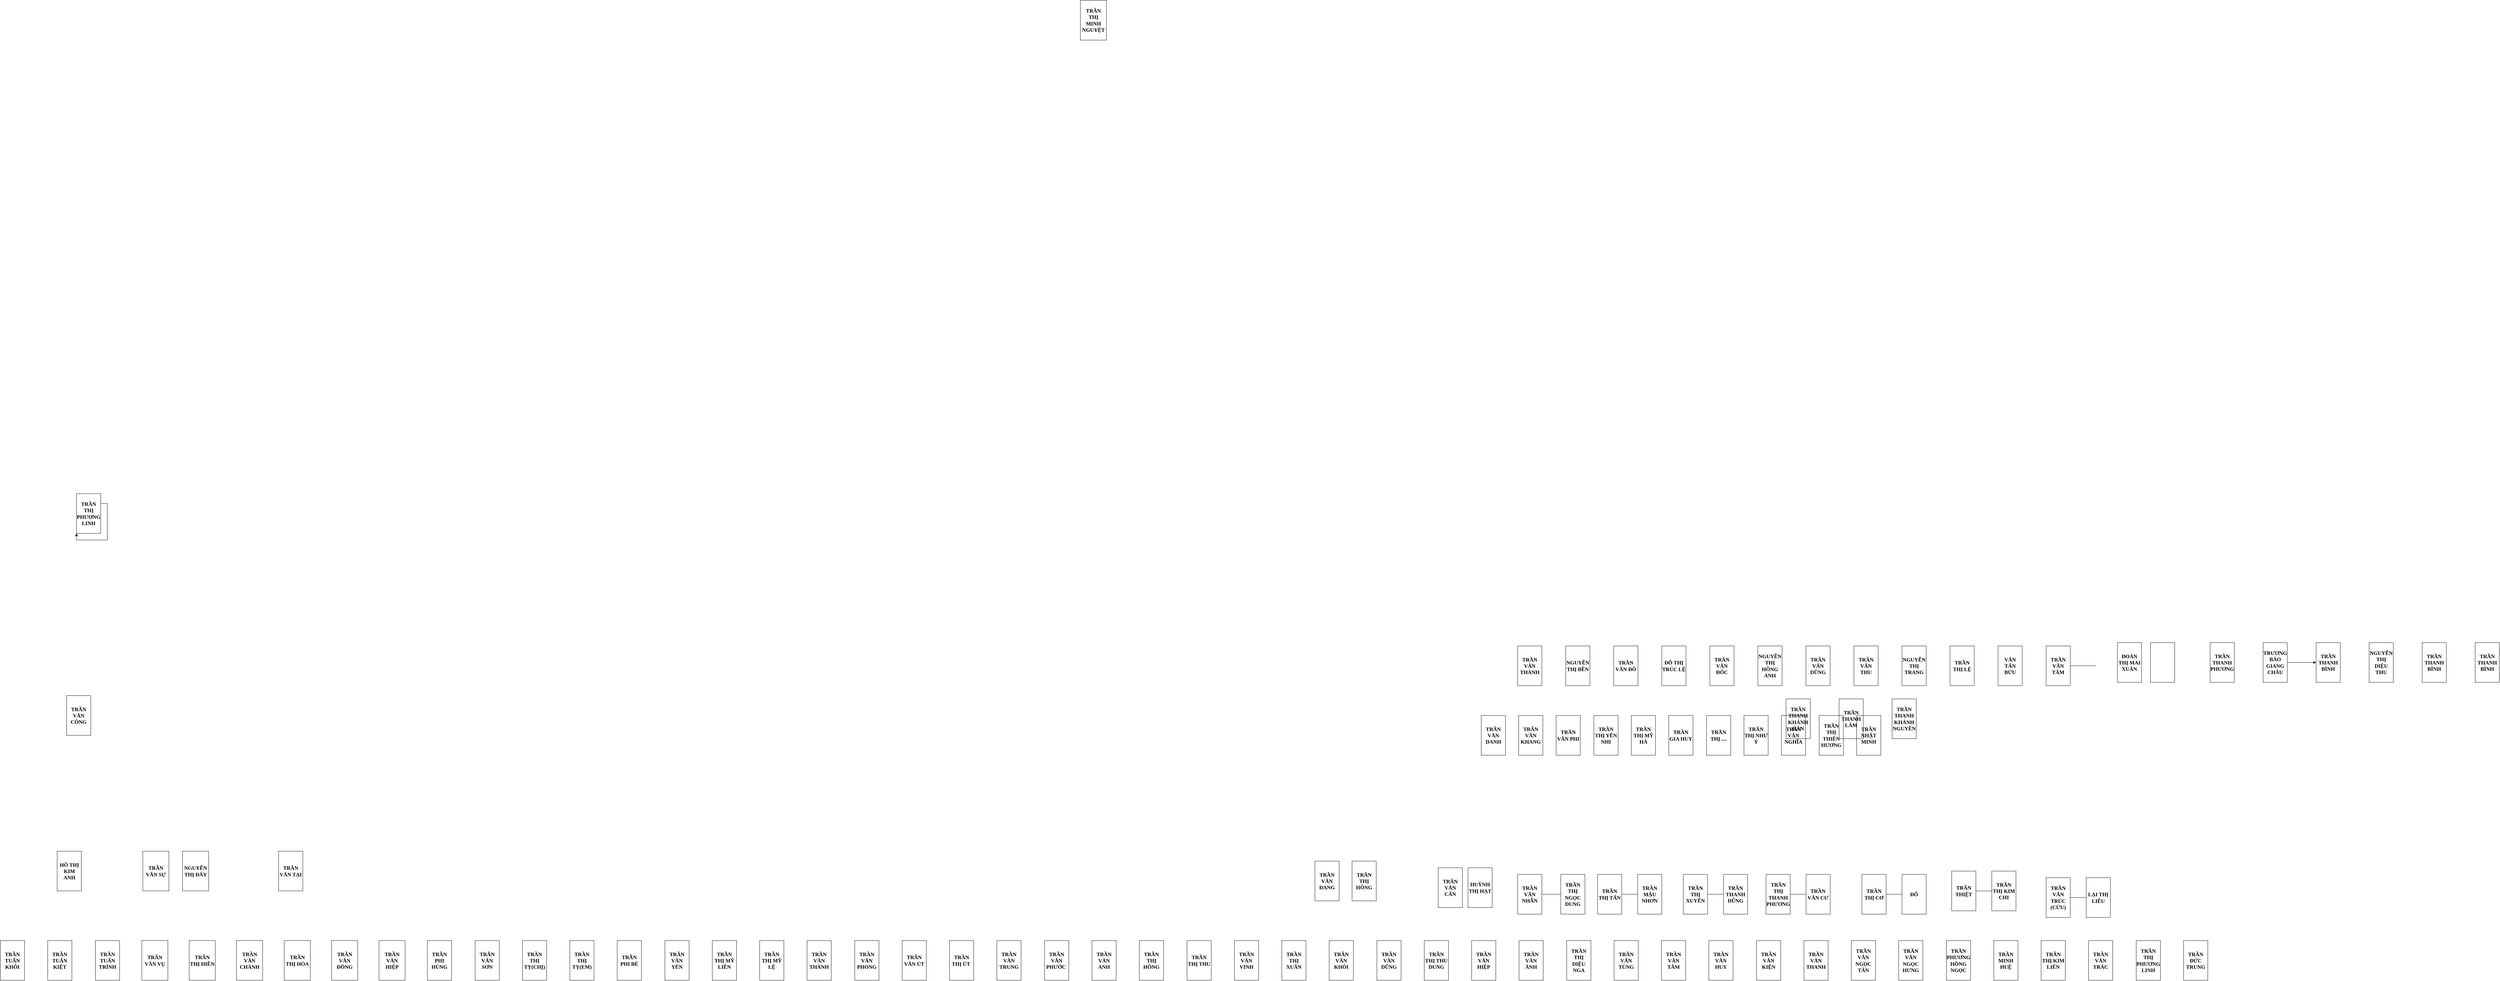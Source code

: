 <mxfile compressed="true" version="14.4.3" type="device"><diagram name="Page-1" id="2c0d36ab-eaac-3732-788b-9136903baeff"><mxGraphModel dx="12200" dy="7671" grid="1" gridSize="10" guides="1" tooltips="1" connect="1" arrows="1" fold="1" page="1" pageScale="1.5" pageWidth="4681" pageHeight="3300" background="#ffffff" math="0" shadow="0"><root><mxCell id="0"/><mxCell id="1" parent="0"/><mxCell id="p6MKsZlJTH-ssH8dkKOe-236" value="TRẦN THANH PHƯƠNG" style="text;html=1;fillColor=none;align=center;verticalAlign=middle;whiteSpace=wrap;rounded=0;strokeColor=#000000;fontSize=16;fontFamily=Times New Roman;fontStyle=1;arcSize=20;" vertex="1" parent="1"><mxGeometry x="6720" y="3810" width="73.02" height="120" as="geometry"/></mxCell><mxCell id="p6MKsZlJTH-ssH8dkKOe-360" value="" style="edgeStyle=orthogonalEdgeStyle;rounded=0;orthogonalLoop=1;jettySize=auto;html=1;" edge="1" parent="1" source="p6MKsZlJTH-ssH8dkKOe-237" target="p6MKsZlJTH-ssH8dkKOe-243"><mxGeometry relative="1" as="geometry"/></mxCell><mxCell id="p6MKsZlJTH-ssH8dkKOe-237" value="TRƯƠNG BẢO GIANG CHÂU" style="text;html=1;fillColor=none;align=center;verticalAlign=middle;whiteSpace=wrap;rounded=0;strokeColor=#000000;fontSize=16;fontFamily=Times New Roman;fontStyle=1;arcSize=20;" vertex="1" parent="1"><mxGeometry x="6880" y="3810" width="73.02" height="120" as="geometry"/></mxCell><mxCell id="p6MKsZlJTH-ssH8dkKOe-238" value="TRẦN THANH KHÁNH HÂN" style="text;html=1;fillColor=none;align=center;verticalAlign=middle;whiteSpace=wrap;rounded=0;strokeColor=#000000;fontSize=16;fontFamily=Times New Roman;fontStyle=1;arcSize=20;" vertex="1" parent="1"><mxGeometry x="5440" y="3980" width="73.02" height="120" as="geometry"/></mxCell><mxCell id="p6MKsZlJTH-ssH8dkKOe-239" value="TRẦN THANH LÂM" style="text;html=1;fillColor=none;align=center;verticalAlign=middle;whiteSpace=wrap;rounded=0;strokeColor=#000000;fontSize=16;fontFamily=Times New Roman;fontStyle=1;arcSize=20;" vertex="1" parent="1"><mxGeometry x="5600" y="3980" width="73.02" height="120" as="geometry"/></mxCell><mxCell id="p6MKsZlJTH-ssH8dkKOe-243" value="TRẦN THANH BÌNH" style="text;html=1;fillColor=none;align=center;verticalAlign=middle;whiteSpace=wrap;rounded=0;strokeColor=#000000;fontSize=16;fontFamily=Times New Roman;fontStyle=1;arcSize=20;" vertex="1" parent="1"><mxGeometry x="7040" y="3810" width="73.02" height="120" as="geometry"/></mxCell><mxCell id="p6MKsZlJTH-ssH8dkKOe-244" value="NGUYỄN THỊ DIỆU THU" style="text;html=1;fillColor=none;align=center;verticalAlign=middle;whiteSpace=wrap;rounded=0;strokeColor=#000000;fontSize=16;fontFamily=Times New Roman;fontStyle=1;arcSize=20;" vertex="1" parent="1"><mxGeometry x="7200" y="3810" width="73.02" height="120" as="geometry"/></mxCell><mxCell id="p6MKsZlJTH-ssH8dkKOe-245" value="TRẦN THANH KHÁNH NGUYÊN" style="text;html=1;fillColor=none;align=center;verticalAlign=middle;whiteSpace=wrap;rounded=0;strokeColor=#000000;fontSize=16;fontFamily=Times New Roman;fontStyle=1;arcSize=20;" vertex="1" parent="1"><mxGeometry x="5760" y="3980" width="73.02" height="120" as="geometry"/></mxCell><mxCell id="p6MKsZlJTH-ssH8dkKOe-250" value="TRẦN THANH BÌNH" style="text;html=1;fillColor=none;align=center;verticalAlign=middle;whiteSpace=wrap;rounded=0;strokeColor=#000000;fontSize=16;fontFamily=Times New Roman;fontStyle=1;arcSize=20;" vertex="1" parent="1"><mxGeometry x="7360" y="3810" width="73.02" height="120" as="geometry"/></mxCell><mxCell id="p6MKsZlJTH-ssH8dkKOe-251" value="TRẦN THANH BÌNH" style="text;html=1;fillColor=none;align=center;verticalAlign=middle;whiteSpace=wrap;rounded=0;strokeColor=#000000;fontSize=16;fontFamily=Times New Roman;fontStyle=1;arcSize=20;" vertex="1" parent="1"><mxGeometry x="7520" y="3810" width="73.02" height="120" as="geometry"/></mxCell><mxCell id="p6MKsZlJTH-ssH8dkKOe-288" value="TRẦN VĂN TẠI" style="text;html=1;fillColor=none;align=center;verticalAlign=middle;whiteSpace=wrap;rounded=0;strokeColor=#000000;fontSize=16;fontFamily=Times New Roman;fontStyle=1;arcSize=20;" vertex="1" parent="1"><mxGeometry x="890" y="4439.92" width="73.02" height="120" as="geometry"/></mxCell><mxCell id="p6MKsZlJTH-ssH8dkKOe-156" value="TRẦN VĂN THÀNH" style="text;html=1;fillColor=none;align=center;verticalAlign=middle;whiteSpace=wrap;rounded=0;strokeColor=#000000;fontSize=16;fontFamily=Times New Roman;fontStyle=1;arcSize=20;" vertex="1" parent="1"><mxGeometry x="4630" y="3820" width="73.02" height="120" as="geometry"/></mxCell><mxCell id="p6MKsZlJTH-ssH8dkKOe-157" value="TRẦN VĂN ĐÔ" style="text;html=1;fillColor=none;align=center;verticalAlign=middle;whiteSpace=wrap;rounded=0;strokeColor=#000000;fontSize=16;fontFamily=Times New Roman;fontStyle=1;arcSize=20;" vertex="1" parent="1"><mxGeometry x="4920" y="3820" width="73.02" height="120" as="geometry"/></mxCell><mxCell id="p6MKsZlJTH-ssH8dkKOe-158" value="NGUYỄN THỊ BỀN" style="text;html=1;fillColor=none;align=center;verticalAlign=middle;whiteSpace=wrap;rounded=0;strokeColor=#000000;fontSize=16;fontFamily=Times New Roman;fontStyle=1;arcSize=20;" vertex="1" parent="1"><mxGeometry x="4775" y="3820" width="73.02" height="120" as="geometry"/></mxCell><mxCell id="p6MKsZlJTH-ssH8dkKOe-159" value="TRẦN VĂN DANH" style="text;html=1;fillColor=none;align=center;verticalAlign=middle;whiteSpace=wrap;rounded=0;strokeColor=#000000;fontSize=16;fontFamily=Times New Roman;fontStyle=1;arcSize=20;" vertex="1" parent="1"><mxGeometry x="4520" y="4030" width="73.02" height="120" as="geometry"/></mxCell><mxCell id="p6MKsZlJTH-ssH8dkKOe-160" value="TRẦN VĂN KHANG" style="text;html=1;fillColor=none;align=center;verticalAlign=middle;whiteSpace=wrap;rounded=0;strokeColor=#000000;fontSize=16;fontFamily=Times New Roman;fontStyle=1;arcSize=20;" vertex="1" parent="1"><mxGeometry x="4633" y="4030" width="73.02" height="120" as="geometry"/></mxCell><mxCell id="p6MKsZlJTH-ssH8dkKOe-164" value="ĐỖ THỊ TRÚC LỆ" style="text;html=1;fillColor=none;align=center;verticalAlign=middle;whiteSpace=wrap;rounded=0;strokeColor=#000000;fontSize=16;fontFamily=Times New Roman;fontStyle=1;arcSize=20;" vertex="1" parent="1"><mxGeometry x="5065" y="3820" width="73.02" height="120" as="geometry"/></mxCell><mxCell id="p6MKsZlJTH-ssH8dkKOe-166" value="TRẦN VĂN PHI" style="text;html=1;fillColor=none;align=center;verticalAlign=middle;whiteSpace=wrap;rounded=0;strokeColor=#000000;fontSize=16;fontFamily=Times New Roman;fontStyle=1;arcSize=20;" vertex="1" parent="1"><mxGeometry x="4746" y="4030" width="73.02" height="120" as="geometry"/></mxCell><mxCell id="p6MKsZlJTH-ssH8dkKOe-167" value="TRẦN THỊ YẾN NHI" style="text;html=1;fillColor=none;align=center;verticalAlign=middle;whiteSpace=wrap;rounded=0;strokeColor=#000000;fontSize=16;fontFamily=Times New Roman;fontStyle=1;arcSize=20;" vertex="1" parent="1"><mxGeometry x="4860" y="4030" width="73.02" height="120" as="geometry"/></mxCell><mxCell id="p6MKsZlJTH-ssH8dkKOe-171" value="TRẦN VĂN ĐỐC" style="text;html=1;fillColor=none;align=center;verticalAlign=middle;whiteSpace=wrap;rounded=0;strokeColor=#000000;fontSize=16;fontFamily=Times New Roman;fontStyle=1;arcSize=20;" vertex="1" parent="1"><mxGeometry x="5210" y="3820" width="73.02" height="120" as="geometry"/></mxCell><mxCell id="p6MKsZlJTH-ssH8dkKOe-172" value="NGUYỄN THỊ HỒNG ANH" style="text;html=1;fillColor=none;align=center;verticalAlign=middle;whiteSpace=wrap;rounded=0;strokeColor=#000000;fontSize=16;fontFamily=Times New Roman;fontStyle=1;arcSize=20;" vertex="1" parent="1"><mxGeometry x="5355" y="3820" width="73.02" height="120" as="geometry"/></mxCell><mxCell id="p6MKsZlJTH-ssH8dkKOe-174" value="TRẦN THỊ MỸ HÀ" style="text;html=1;fillColor=none;align=center;verticalAlign=middle;whiteSpace=wrap;rounded=0;strokeColor=#000000;fontSize=16;fontFamily=Times New Roman;fontStyle=1;arcSize=20;" vertex="1" parent="1"><mxGeometry x="4973" y="4030" width="73.02" height="120" as="geometry"/></mxCell><mxCell id="p6MKsZlJTH-ssH8dkKOe-175" value="TRẦN GIA HUY" style="text;html=1;fillColor=none;align=center;verticalAlign=middle;whiteSpace=wrap;rounded=0;strokeColor=#000000;fontSize=16;fontFamily=Times New Roman;fontStyle=1;arcSize=20;" vertex="1" parent="1"><mxGeometry x="5086" y="4030" width="73.02" height="120" as="geometry"/></mxCell><mxCell id="p6MKsZlJTH-ssH8dkKOe-178" value="TRẦN THỊ ...." style="text;html=1;fillColor=none;align=center;verticalAlign=middle;whiteSpace=wrap;rounded=0;strokeColor=#000000;fontSize=16;fontFamily=Times New Roman;fontStyle=1;arcSize=20;" vertex="1" parent="1"><mxGeometry x="5200" y="4030" width="73.02" height="120" as="geometry"/></mxCell><mxCell id="p6MKsZlJTH-ssH8dkKOe-191" value="TRẦN VĂN TÂM" style="text;html=1;fillColor=none;align=center;verticalAlign=middle;whiteSpace=wrap;rounded=0;strokeColor=#000000;fontSize=16;fontFamily=Times New Roman;fontStyle=1;arcSize=20;" vertex="1" parent="1"><mxGeometry x="6225" y="3820" width="73.02" height="120" as="geometry"/></mxCell><mxCell id="p6MKsZlJTH-ssH8dkKOe-192" value="ĐOÀN THỊ MAI XUÂN" style="text;html=1;fillColor=none;align=center;verticalAlign=middle;whiteSpace=wrap;rounded=0;strokeColor=#000000;fontSize=16;fontFamily=Times New Roman;fontStyle=1;arcSize=20;" vertex="1" parent="1"><mxGeometry x="6440" y="3810" width="73.02" height="120" as="geometry"/></mxCell><mxCell id="p6MKsZlJTH-ssH8dkKOe-193" value="" style="endArrow=none;html=1;fontFamily=Times New Roman;fontSize=16;entryX=0;entryY=0.5;entryDx=0;entryDy=0;exitX=1;exitY=0.5;exitDx=0;exitDy=0;arcSize=20;" edge="1" parent="1" source="p6MKsZlJTH-ssH8dkKOe-191"><mxGeometry x="5269.094" y="2964.92" width="44.503" height="50" as="geometry"><mxPoint x="6395.787" y="3453.67" as="sourcePoint"/><mxPoint x="6375" y="3880" as="targetPoint"/></mxGeometry></mxCell><mxCell id="p6MKsZlJTH-ssH8dkKOe-194" value="TRẦN NHẬT MINH" style="text;html=1;fillColor=none;align=center;verticalAlign=middle;whiteSpace=wrap;rounded=0;strokeColor=#000000;fontSize=16;fontFamily=Times New Roman;fontStyle=1;arcSize=20;" vertex="1" parent="1"><mxGeometry x="5653" y="4030" width="73.02" height="120" as="geometry"/></mxCell><mxCell id="p6MKsZlJTH-ssH8dkKOe-199" value="" style="text;html=1;fillColor=none;align=center;verticalAlign=middle;whiteSpace=wrap;rounded=0;strokeColor=#000000;fontSize=16;fontFamily=Times New Roman;fontStyle=1;arcSize=20;" vertex="1" parent="1"><mxGeometry x="6540.003" y="3810" width="73.02" height="120" as="geometry"/></mxCell><mxCell id="p6MKsZlJTH-ssH8dkKOe-203" value="TRẦN THỊ LỆ" style="text;html=1;fillColor=none;align=center;verticalAlign=middle;whiteSpace=wrap;rounded=0;strokeColor=#000000;fontSize=16;fontFamily=Times New Roman;fontStyle=1;arcSize=20;" vertex="1" parent="1"><mxGeometry x="5935" y="3820" width="73.02" height="120" as="geometry"/></mxCell><mxCell id="p6MKsZlJTH-ssH8dkKOe-204" value="VĂN TẤN BỬU" style="text;html=1;fillColor=none;align=center;verticalAlign=middle;whiteSpace=wrap;rounded=0;strokeColor=#000000;fontSize=16;fontFamily=Times New Roman;fontStyle=1;arcSize=20;" vertex="1" parent="1"><mxGeometry x="6080" y="3820" width="73.02" height="120" as="geometry"/></mxCell><mxCell id="p6MKsZlJTH-ssH8dkKOe-215" value="TRẦN VĂN THU" style="text;html=1;fillColor=none;align=center;verticalAlign=middle;whiteSpace=wrap;rounded=0;strokeColor=#000000;fontSize=16;fontFamily=Times New Roman;fontStyle=1;arcSize=20;" vertex="1" parent="1"><mxGeometry x="5645" y="3820" width="73.02" height="120" as="geometry"/></mxCell><mxCell id="p6MKsZlJTH-ssH8dkKOe-216" value="NGUYỄN THỊ TRANG" style="text;html=1;fillColor=none;align=center;verticalAlign=middle;whiteSpace=wrap;rounded=0;strokeColor=#000000;fontSize=16;fontFamily=Times New Roman;fontStyle=1;arcSize=20;" vertex="1" parent="1"><mxGeometry x="5790" y="3820" width="73.02" height="120" as="geometry"/></mxCell><mxCell id="p6MKsZlJTH-ssH8dkKOe-218" value="TRẦN THỊ NHƯ Ý" style="text;html=1;fillColor=none;align=center;verticalAlign=middle;whiteSpace=wrap;rounded=0;strokeColor=#000000;fontSize=16;fontFamily=Times New Roman;fontStyle=1;arcSize=20;" vertex="1" parent="1"><mxGeometry x="5313" y="4030" width="73.02" height="120" as="geometry"/></mxCell><mxCell id="p6MKsZlJTH-ssH8dkKOe-219" value="TRẦN VĂN NGHĨA" style="text;html=1;fillColor=none;align=center;verticalAlign=middle;whiteSpace=wrap;rounded=0;strokeColor=#000000;fontSize=16;fontFamily=Times New Roman;fontStyle=1;arcSize=20;" vertex="1" parent="1"><mxGeometry x="5426" y="4030" width="73.02" height="120" as="geometry"/></mxCell><mxCell id="p6MKsZlJTH-ssH8dkKOe-220" value="TRẦN THỊ THIÊN HƯƠNG" style="text;html=1;fillColor=none;align=center;verticalAlign=middle;whiteSpace=wrap;rounded=0;strokeColor=#000000;fontSize=16;fontFamily=Times New Roman;fontStyle=1;arcSize=20;" vertex="1" parent="1"><mxGeometry x="5540" y="4030" width="73.02" height="120" as="geometry"/></mxCell><mxCell id="p6MKsZlJTH-ssH8dkKOe-225" value="TRẦN VĂN DŨNG" style="text;html=1;fillColor=none;align=center;verticalAlign=middle;whiteSpace=wrap;rounded=0;strokeColor=#000000;fontSize=16;fontFamily=Times New Roman;fontStyle=1;arcSize=20;" vertex="1" parent="1"><mxGeometry x="5500" y="3820" width="73.02" height="120" as="geometry"/></mxCell><mxCell id="p6MKsZlJTH-ssH8dkKOe-292" value="TRẦN VĂN SƠN" style="text;html=1;fillColor=none;align=center;verticalAlign=middle;whiteSpace=wrap;rounded=0;strokeColor=#000000;fontSize=16;fontFamily=Times New Roman;fontStyle=1;arcSize=20;" vertex="1" parent="1"><mxGeometry x="1483" y="4709.92" width="73.02" height="120" as="geometry"/></mxCell><mxCell id="p6MKsZlJTH-ssH8dkKOe-293" value="TRẦN THỊ TỴ(CHỊ)" style="text;html=1;fillColor=none;align=center;verticalAlign=middle;whiteSpace=wrap;rounded=0;strokeColor=#000000;fontSize=16;fontFamily=Times New Roman;fontStyle=1;arcSize=20;" vertex="1" parent="1"><mxGeometry x="1626" y="4709.92" width="73.02" height="120" as="geometry"/></mxCell><mxCell id="p6MKsZlJTH-ssH8dkKOe-297" value="TRẦN PHI HÙNG" style="text;html=1;fillColor=none;align=center;verticalAlign=middle;whiteSpace=wrap;rounded=0;strokeColor=#000000;fontSize=16;fontFamily=Times New Roman;fontStyle=1;arcSize=20;" vertex="1" parent="1"><mxGeometry x="1339" y="4709.92" width="73.02" height="120" as="geometry"/></mxCell><mxCell id="p6MKsZlJTH-ssH8dkKOe-298" value="TRẦN THỊ TỴ(EM)" style="text;html=1;fillColor=none;align=center;verticalAlign=middle;whiteSpace=wrap;rounded=0;strokeColor=#000000;fontSize=16;fontFamily=Times New Roman;fontStyle=1;arcSize=20;" vertex="1" parent="1"><mxGeometry x="1769" y="4709.92" width="73.02" height="120" as="geometry"/></mxCell><mxCell id="p6MKsZlJTH-ssH8dkKOe-299" value="TRẦN PHI BÉ" style="text;html=1;fillColor=none;align=center;verticalAlign=middle;whiteSpace=wrap;rounded=0;strokeColor=#000000;fontSize=16;fontFamily=Times New Roman;fontStyle=1;arcSize=20;" vertex="1" parent="1"><mxGeometry x="1912" y="4709.92" width="73.02" height="120" as="geometry"/></mxCell><mxCell id="p6MKsZlJTH-ssH8dkKOe-260" value="TRẦN TUẤN KHÔI" style="text;html=1;fillColor=none;align=center;verticalAlign=middle;whiteSpace=wrap;rounded=0;strokeColor=#000000;fontSize=16;fontFamily=Times New Roman;fontStyle=1;glass=0;shadow=0;sketch=0;imageWidth=10;imageHeight=10;arcSize=20;autosize=0;deletable=0;" vertex="1" parent="1"><mxGeometry x="50.0" y="4709.92" width="73.02" height="120" as="geometry"/></mxCell><mxCell id="p6MKsZlJTH-ssH8dkKOe-252" value="TRẦN VĂN CÔNG" style="text;html=1;fillColor=none;align=center;verticalAlign=middle;whiteSpace=wrap;rounded=0;strokeColor=#000000;fontSize=16;fontFamily=Times New Roman;fontStyle=1;arcSize=20;" vertex="1" parent="1"><mxGeometry x="250.003" y="3970" width="73.02" height="120" as="geometry"/></mxCell><mxCell id="p6MKsZlJTH-ssH8dkKOe-253" value="HỒ THỊ KIM ANH" style="text;html=1;fillColor=none;align=center;verticalAlign=middle;whiteSpace=wrap;rounded=0;strokeColor=#000000;fontSize=16;fontFamily=Times New Roman;fontStyle=1;arcSize=20;" vertex="1" parent="1"><mxGeometry x="221.5" y="4440" width="73.02" height="120" as="geometry"/></mxCell><mxCell id="p6MKsZlJTH-ssH8dkKOe-254" value="TRẦN TUẤN KIỆT" style="text;html=1;fillColor=none;align=center;verticalAlign=middle;whiteSpace=wrap;rounded=0;strokeColor=#000000;fontSize=16;fontFamily=Times New Roman;fontStyle=1;glass=0;shadow=0;sketch=0;imageWidth=10;imageHeight=10;arcSize=20;autosize=0;deletable=0;" vertex="1" parent="1"><mxGeometry x="193" y="4709.92" width="73.02" height="120" as="geometry"/></mxCell><mxCell id="p6MKsZlJTH-ssH8dkKOe-255" value="TRẦN TUẤN TRÌNH" style="text;html=1;fillColor=none;align=center;verticalAlign=middle;whiteSpace=wrap;rounded=0;strokeColor=#000000;fontSize=16;fontFamily=Times New Roman;fontStyle=1;glass=0;shadow=0;sketch=0;imageWidth=10;imageHeight=10;arcSize=20;autosize=0;deletable=0;" vertex="1" parent="1"><mxGeometry x="337" y="4709.92" width="73.02" height="120" as="geometry"/></mxCell><mxCell id="p6MKsZlJTH-ssH8dkKOe-272" value="TRẦN THỊ HIỀN" style="text;html=1;fillColor=none;align=center;verticalAlign=middle;whiteSpace=wrap;rounded=0;strokeColor=#000000;fontSize=16;fontFamily=Times New Roman;fontStyle=1;arcSize=20;" vertex="1" parent="1"><mxGeometry x="620" y="4709.842" width="78.74" height="120.078" as="geometry"/></mxCell><mxCell id="p6MKsZlJTH-ssH8dkKOe-273" value="TRẦN VĂN ĐỒNG" style="text;html=1;fillColor=none;align=center;verticalAlign=middle;whiteSpace=wrap;rounded=0;strokeColor=#000000;fontSize=16;fontFamily=Times New Roman;fontStyle=1;arcSize=20;" vertex="1" parent="1"><mxGeometry x="1050" y="4709.842" width="78.74" height="120.078" as="geometry"/></mxCell><mxCell id="p6MKsZlJTH-ssH8dkKOe-276" value="TRẦN VĂN VỤ" style="text;html=1;fillColor=none;align=center;verticalAlign=middle;whiteSpace=wrap;rounded=0;strokeColor=#000000;fontSize=16;fontFamily=Times New Roman;fontStyle=1;arcSize=20;" vertex="1" parent="1"><mxGeometry x="477" y="4709.842" width="78.74" height="120.078" as="geometry"/></mxCell><mxCell id="p6MKsZlJTH-ssH8dkKOe-277" value="TRẦN VĂN HIỆP" style="text;html=1;fillColor=none;align=center;verticalAlign=middle;whiteSpace=wrap;rounded=0;strokeColor=#000000;fontSize=16;fontFamily=Times New Roman;fontStyle=1;arcSize=20;" vertex="1" parent="1"><mxGeometry x="1193" y="4709.842" width="78.74" height="120.078" as="geometry"/></mxCell><mxCell id="p6MKsZlJTH-ssH8dkKOe-265" value="TRẦN VĂN SỰ" style="text;html=1;fillColor=none;align=center;verticalAlign=middle;whiteSpace=wrap;rounded=0;strokeColor=#000000;fontSize=16;fontFamily=Times New Roman;fontStyle=1;arcSize=20;" vertex="1" parent="1"><mxGeometry x="480" y="4439.922" width="78.74" height="120.078" as="geometry"/></mxCell><mxCell id="p6MKsZlJTH-ssH8dkKOe-266" value="NGUYỄN THỊ ĐÂY" style="text;html=1;fillColor=none;align=center;verticalAlign=middle;whiteSpace=wrap;rounded=0;strokeColor=#000000;fontSize=16;fontFamily=Times New Roman;fontStyle=1;arcSize=20;" vertex="1" parent="1"><mxGeometry x="600" y="4439.922" width="78.74" height="120.078" as="geometry"/></mxCell><mxCell id="p6MKsZlJTH-ssH8dkKOe-267" value="TRẦN VĂN CHÁNH" style="text;html=1;fillColor=none;align=center;verticalAlign=middle;whiteSpace=wrap;rounded=0;strokeColor=#000000;fontSize=16;fontFamily=Times New Roman;fontStyle=1;arcSize=20;" vertex="1" parent="1"><mxGeometry x="763" y="4709.842" width="78.74" height="120.078" as="geometry"/></mxCell><mxCell id="p6MKsZlJTH-ssH8dkKOe-268" value="TRẦN THỊ HÒA" style="text;html=1;fillColor=none;align=center;verticalAlign=middle;whiteSpace=wrap;rounded=0;strokeColor=#000000;fontSize=16;fontFamily=Times New Roman;fontStyle=1;arcSize=20;" vertex="1" parent="1"><mxGeometry x="907" y="4709.842" width="78.74" height="120.078" as="geometry"/></mxCell><mxCell id="p6MKsZlJTH-ssH8dkKOe-261" value="TRẦN THỊ MINH NGUYỆT" style="text;html=1;fillColor=none;align=center;verticalAlign=middle;whiteSpace=wrap;rounded=0;strokeColor=#000000;fontSize=16;fontFamily=Times New Roman;fontStyle=1;glass=0;shadow=0;sketch=0;imageWidth=10;imageHeight=10;arcSize=20;autosize=0;deletable=0;" vertex="1" parent="1"><mxGeometry x="3310" y="1870.002" width="78.74" height="120.078" as="geometry"/></mxCell><mxCell id="p6MKsZlJTH-ssH8dkKOe-361" value="TRẦN VĂN YÊN" style="text;html=1;fillColor=none;align=center;verticalAlign=middle;whiteSpace=wrap;rounded=0;strokeColor=#000000;fontSize=16;fontFamily=Times New Roman;fontStyle=1;arcSize=20;" vertex="1" parent="1"><mxGeometry x="2056" y="4709.92" width="73.02" height="120" as="geometry"/></mxCell><mxCell id="p6MKsZlJTH-ssH8dkKOe-363" value="TRẦN THỊ MỸ LIÊN" style="text;html=1;fillColor=none;align=center;verticalAlign=middle;whiteSpace=wrap;rounded=0;strokeColor=#000000;fontSize=16;fontFamily=Times New Roman;fontStyle=1;arcSize=20;" vertex="1" parent="1"><mxGeometry x="2199" y="4709.92" width="73.02" height="120" as="geometry"/></mxCell><mxCell id="p6MKsZlJTH-ssH8dkKOe-364" value="TRẦN THỊ MỸ LỆ" style="text;html=1;fillColor=none;align=center;verticalAlign=middle;whiteSpace=wrap;rounded=0;strokeColor=#000000;fontSize=16;fontFamily=Times New Roman;fontStyle=1;arcSize=20;" vertex="1" parent="1"><mxGeometry x="2342" y="4709.92" width="73.02" height="120" as="geometry"/></mxCell><mxCell id="p6MKsZlJTH-ssH8dkKOe-365" value="TRẦN VĂN THÀNH" style="text;html=1;fillColor=none;align=center;verticalAlign=middle;whiteSpace=wrap;rounded=0;strokeColor=#000000;fontSize=16;fontFamily=Times New Roman;fontStyle=1;arcSize=20;" vertex="1" parent="1"><mxGeometry x="2485" y="4709.92" width="73.02" height="120" as="geometry"/></mxCell><mxCell id="p6MKsZlJTH-ssH8dkKOe-366" value="TRẦN VĂN PHONG" style="text;html=1;fillColor=none;align=center;verticalAlign=middle;whiteSpace=wrap;rounded=0;strokeColor=#000000;fontSize=16;fontFamily=Times New Roman;fontStyle=1;arcSize=20;" vertex="1" parent="1"><mxGeometry x="2629" y="4709.92" width="73.02" height="120" as="geometry"/></mxCell><mxCell id="p6MKsZlJTH-ssH8dkKOe-367" value="TRẦN VĂN ÚT" style="text;html=1;fillColor=none;align=center;verticalAlign=middle;whiteSpace=wrap;rounded=0;strokeColor=#000000;fontSize=16;fontFamily=Times New Roman;fontStyle=1;arcSize=20;" vertex="1" parent="1"><mxGeometry x="2772" y="4709.92" width="73.02" height="120" as="geometry"/></mxCell><mxCell id="p6MKsZlJTH-ssH8dkKOe-368" value="TRẦN THỊ ÚT&amp;nbsp;" style="text;html=1;fillColor=none;align=center;verticalAlign=middle;whiteSpace=wrap;rounded=0;strokeColor=#000000;fontSize=16;fontFamily=Times New Roman;fontStyle=1;arcSize=20;" vertex="1" parent="1"><mxGeometry x="2915" y="4709.92" width="73.02" height="120" as="geometry"/></mxCell><mxCell id="p6MKsZlJTH-ssH8dkKOe-369" value="TRẦN VĂN TRUNG" style="text;html=1;fillColor=none;align=center;verticalAlign=middle;whiteSpace=wrap;rounded=0;strokeColor=#000000;fontSize=16;fontFamily=Times New Roman;fontStyle=1;arcSize=20;" vertex="1" parent="1"><mxGeometry x="3058" y="4709.92" width="73.02" height="120" as="geometry"/></mxCell><mxCell id="p6MKsZlJTH-ssH8dkKOe-370" value="TRẦN VĂN PHƯỚC&amp;nbsp;" style="text;html=1;fillColor=none;align=center;verticalAlign=middle;whiteSpace=wrap;rounded=0;strokeColor=#000000;fontSize=16;fontFamily=Times New Roman;fontStyle=1;arcSize=20;" vertex="1" parent="1"><mxGeometry x="3202" y="4709.92" width="73.02" height="120" as="geometry"/></mxCell><mxCell id="p6MKsZlJTH-ssH8dkKOe-373" value="TRẦN VĂN ANH" style="text;html=1;fillColor=none;align=center;verticalAlign=middle;whiteSpace=wrap;rounded=0;strokeColor=#000000;fontSize=16;fontFamily=Times New Roman;fontStyle=1;arcSize=20;" vertex="1" parent="1"><mxGeometry x="3345" y="4709.92" width="73.02" height="120" as="geometry"/></mxCell><mxCell id="p6MKsZlJTH-ssH8dkKOe-374" value="TRẦN THỊ HỒNG" style="text;html=1;fillColor=none;align=center;verticalAlign=middle;whiteSpace=wrap;rounded=0;strokeColor=#000000;fontSize=16;fontFamily=Times New Roman;fontStyle=1;arcSize=20;" vertex="1" parent="1"><mxGeometry x="3488" y="4709.92" width="73.02" height="120" as="geometry"/></mxCell><mxCell id="p6MKsZlJTH-ssH8dkKOe-375" value="TRẦN THỊ THU" style="text;html=1;fillColor=none;align=center;verticalAlign=middle;whiteSpace=wrap;rounded=0;strokeColor=#000000;fontSize=16;fontFamily=Times New Roman;fontStyle=1;arcSize=20;" vertex="1" parent="1"><mxGeometry x="3632" y="4709.92" width="73.02" height="120" as="geometry"/></mxCell><mxCell id="p6MKsZlJTH-ssH8dkKOe-376" value="TRẦN VĂN VINH" style="text;html=1;fillColor=none;align=center;verticalAlign=middle;whiteSpace=wrap;rounded=0;strokeColor=#000000;fontSize=16;fontFamily=Times New Roman;fontStyle=1;arcSize=20;" vertex="1" parent="1"><mxGeometry x="3775" y="4709.92" width="73.02" height="120" as="geometry"/></mxCell><mxCell id="p6MKsZlJTH-ssH8dkKOe-377" value="TRẦN THỊ XUÂN" style="text;html=1;fillColor=none;align=center;verticalAlign=middle;whiteSpace=wrap;rounded=0;strokeColor=#000000;fontSize=16;fontFamily=Times New Roman;fontStyle=1;arcSize=20;" vertex="1" parent="1"><mxGeometry x="3918" y="4709.92" width="73.02" height="120" as="geometry"/></mxCell><mxCell id="p6MKsZlJTH-ssH8dkKOe-378" value="TRẦN VĂN KHÔI" style="text;html=1;fillColor=none;align=center;verticalAlign=middle;whiteSpace=wrap;rounded=0;strokeColor=#000000;fontSize=16;fontFamily=Times New Roman;fontStyle=1;arcSize=20;" vertex="1" parent="1"><mxGeometry x="4061" y="4709.92" width="73.02" height="120" as="geometry"/></mxCell><mxCell id="p6MKsZlJTH-ssH8dkKOe-379" value="TRẦN VĂN DŨNG" style="text;html=1;fillColor=none;align=center;verticalAlign=middle;whiteSpace=wrap;rounded=0;strokeColor=#000000;fontSize=16;fontFamily=Times New Roman;fontStyle=1;arcSize=20;" vertex="1" parent="1"><mxGeometry x="4205" y="4709.92" width="73.02" height="120" as="geometry"/></mxCell><mxCell id="p6MKsZlJTH-ssH8dkKOe-380" value="TRẦN THỊ THU DUNG" style="text;html=1;fillColor=none;align=center;verticalAlign=middle;whiteSpace=wrap;rounded=0;strokeColor=#000000;fontSize=16;fontFamily=Times New Roman;fontStyle=1;arcSize=20;" vertex="1" parent="1"><mxGeometry x="4348" y="4709.92" width="73.02" height="120" as="geometry"/></mxCell><mxCell id="p6MKsZlJTH-ssH8dkKOe-381" value="TRẦN VĂN HIỆP" style="text;html=1;fillColor=none;align=center;verticalAlign=middle;whiteSpace=wrap;rounded=0;strokeColor=#000000;fontSize=16;fontFamily=Times New Roman;fontStyle=1;arcSize=20;" vertex="1" parent="1"><mxGeometry x="4491" y="4709.92" width="73.02" height="120" as="geometry"/></mxCell><mxCell id="p6MKsZlJTH-ssH8dkKOe-382" value="TRẦN VĂN ÁNH" style="text;html=1;fillColor=none;align=center;verticalAlign=middle;whiteSpace=wrap;rounded=0;strokeColor=#000000;fontSize=16;fontFamily=Times New Roman;fontStyle=1;arcSize=20;" vertex="1" parent="1"><mxGeometry x="4634" y="4709.92" width="73.02" height="120" as="geometry"/></mxCell><mxCell id="p6MKsZlJTH-ssH8dkKOe-383" value="TRẦN THỊ DIỆU NGA" style="text;html=1;fillColor=none;align=center;verticalAlign=middle;whiteSpace=wrap;rounded=0;strokeColor=#000000;fontSize=16;fontFamily=Times New Roman;fontStyle=1;arcSize=20;" vertex="1" parent="1"><mxGeometry x="4778" y="4709.92" width="73.02" height="120" as="geometry"/></mxCell><mxCell id="p6MKsZlJTH-ssH8dkKOe-384" value="TRẦN VĂN TÙNG" style="text;html=1;fillColor=none;align=center;verticalAlign=middle;whiteSpace=wrap;rounded=0;strokeColor=#000000;fontSize=16;fontFamily=Times New Roman;fontStyle=1;arcSize=20;" vertex="1" parent="1"><mxGeometry x="4921" y="4709.92" width="73.02" height="120" as="geometry"/></mxCell><mxCell id="p6MKsZlJTH-ssH8dkKOe-385" value="TRẦN VĂN TÂM" style="text;html=1;fillColor=none;align=center;verticalAlign=middle;whiteSpace=wrap;rounded=0;strokeColor=#000000;fontSize=16;fontFamily=Times New Roman;fontStyle=1;arcSize=20;" vertex="1" parent="1"><mxGeometry x="5064" y="4709.92" width="73.02" height="120" as="geometry"/></mxCell><mxCell id="p6MKsZlJTH-ssH8dkKOe-386" value="TRẦN VĂN HUY" style="text;html=1;fillColor=none;align=center;verticalAlign=middle;whiteSpace=wrap;rounded=0;strokeColor=#000000;fontSize=16;fontFamily=Times New Roman;fontStyle=1;arcSize=20;" vertex="1" parent="1"><mxGeometry x="5207" y="4709.92" width="73.02" height="120" as="geometry"/></mxCell><mxCell id="p6MKsZlJTH-ssH8dkKOe-387" value="TRẦN VĂN ĐANG" style="text;html=1;fillColor=none;align=center;verticalAlign=middle;whiteSpace=wrap;rounded=0;strokeColor=#000000;fontSize=16;fontFamily=Times New Roman;fontStyle=1;arcSize=20;" vertex="1" parent="1"><mxGeometry x="4017.98" y="4470" width="73.02" height="120" as="geometry"/></mxCell><mxCell id="p6MKsZlJTH-ssH8dkKOe-388" value="TRẦN THỊ HỒNG" style="text;html=1;fillColor=none;align=center;verticalAlign=middle;whiteSpace=wrap;rounded=0;strokeColor=#000000;fontSize=16;fontFamily=Times New Roman;fontStyle=1;arcSize=20;" vertex="1" parent="1"><mxGeometry x="4130" y="4470" width="73.02" height="120" as="geometry"/></mxCell><mxCell id="p6MKsZlJTH-ssH8dkKOe-389" value="TRẦN VĂN KIỆN" style="text;html=1;fillColor=none;align=center;verticalAlign=middle;whiteSpace=wrap;rounded=0;strokeColor=#000000;fontSize=16;fontFamily=Times New Roman;fontStyle=1;arcSize=20;" vertex="1" parent="1"><mxGeometry x="5351" y="4709.92" width="73.02" height="120" as="geometry"/></mxCell><mxCell id="p6MKsZlJTH-ssH8dkKOe-390" value="TRẦN VĂN THANH" style="text;html=1;fillColor=none;align=center;verticalAlign=middle;whiteSpace=wrap;rounded=0;strokeColor=#000000;fontSize=16;fontFamily=Times New Roman;fontStyle=1;arcSize=20;" vertex="1" parent="1"><mxGeometry x="5494" y="4709.92" width="73.02" height="120" as="geometry"/></mxCell><mxCell id="p6MKsZlJTH-ssH8dkKOe-391" value="TRẦN VĂN CẨN" style="text;html=1;fillColor=none;align=center;verticalAlign=middle;whiteSpace=wrap;rounded=0;strokeColor=#000000;fontSize=16;fontFamily=Times New Roman;fontStyle=1;arcSize=20;" vertex="1" parent="1"><mxGeometry x="4390" y="4490" width="73.02" height="120" as="geometry"/></mxCell><mxCell id="p6MKsZlJTH-ssH8dkKOe-392" value="HUỲNH THỊ HẠT" style="text;html=1;fillColor=none;align=center;verticalAlign=middle;whiteSpace=wrap;rounded=0;strokeColor=#000000;fontSize=16;fontFamily=Times New Roman;fontStyle=1;arcSize=20;" vertex="1" parent="1"><mxGeometry x="4480" y="4490" width="73.02" height="120" as="geometry"/></mxCell><mxCell id="p6MKsZlJTH-ssH8dkKOe-393" value="TRẦN VĂN NGỌC TÂN" style="text;html=1;fillColor=none;align=center;verticalAlign=middle;whiteSpace=wrap;rounded=0;strokeColor=#000000;fontSize=16;fontFamily=Times New Roman;fontStyle=1;arcSize=20;" vertex="1" parent="1"><mxGeometry x="5637" y="4709.92" width="73.02" height="120" as="geometry"/></mxCell><mxCell id="p6MKsZlJTH-ssH8dkKOe-394" value="TRẦN VĂN NGỌC HƯNG" style="text;html=1;fillColor=none;align=center;verticalAlign=middle;whiteSpace=wrap;rounded=0;strokeColor=#000000;fontSize=16;fontFamily=Times New Roman;fontStyle=1;arcSize=20;" vertex="1" parent="1"><mxGeometry x="5780" y="4709.92" width="73.02" height="120" as="geometry"/></mxCell><mxCell id="p6MKsZlJTH-ssH8dkKOe-395" value="TRẦN VĂN NHẪN" style="text;html=1;fillColor=none;align=center;verticalAlign=middle;whiteSpace=wrap;rounded=0;strokeColor=#000000;fontSize=16;fontFamily=Times New Roman;fontStyle=1;arcSize=20;" vertex="1" parent="1"><mxGeometry x="4630" y="4510" width="73.02" height="120" as="geometry"/></mxCell><mxCell id="p6MKsZlJTH-ssH8dkKOe-396" value="TRẦN THỊ NGỌC DUNG" style="text;html=1;fillColor=none;align=center;verticalAlign=middle;whiteSpace=wrap;rounded=0;strokeColor=#000000;fontSize=16;fontFamily=Times New Roman;fontStyle=1;arcSize=20;" vertex="1" parent="1"><mxGeometry x="4760" y="4510" width="73.02" height="120" as="geometry"/></mxCell><mxCell id="p6MKsZlJTH-ssH8dkKOe-397" value="TRẦN THỊ TẨN" style="text;html=1;fillColor=none;align=center;verticalAlign=middle;whiteSpace=wrap;rounded=0;strokeColor=#000000;fontSize=16;fontFamily=Times New Roman;fontStyle=1;arcSize=20;" vertex="1" parent="1"><mxGeometry x="4871" y="4510" width="73.02" height="120" as="geometry"/></mxCell><mxCell id="p6MKsZlJTH-ssH8dkKOe-398" value="TRẦN MẬU NHƠN" style="text;html=1;fillColor=none;align=center;verticalAlign=middle;whiteSpace=wrap;rounded=0;strokeColor=#000000;fontSize=16;fontFamily=Times New Roman;fontStyle=1;arcSize=20;" vertex="1" parent="1"><mxGeometry x="4991.98" y="4510" width="73.02" height="120" as="geometry"/></mxCell><mxCell id="p6MKsZlJTH-ssH8dkKOe-399" value="" style="endArrow=none;html=1;entryX=0;entryY=0.5;entryDx=0;entryDy=0;exitX=1;exitY=0.5;exitDx=0;exitDy=0;" edge="1" parent="1" source="p6MKsZlJTH-ssH8dkKOe-397" target="p6MKsZlJTH-ssH8dkKOe-398"><mxGeometry width="50" height="50" relative="1" as="geometry"><mxPoint x="4950" y="4550" as="sourcePoint"/><mxPoint x="5120" y="4620" as="targetPoint"/></mxGeometry></mxCell><mxCell id="p6MKsZlJTH-ssH8dkKOe-400" value="" style="endArrow=none;html=1;exitX=1;exitY=0.5;exitDx=0;exitDy=0;entryX=0;entryY=0.5;entryDx=0;entryDy=0;" edge="1" parent="1" source="p6MKsZlJTH-ssH8dkKOe-395" target="p6MKsZlJTH-ssH8dkKOe-396"><mxGeometry width="50" height="50" relative="1" as="geometry"><mxPoint x="4890" y="4620" as="sourcePoint"/><mxPoint x="4940" y="4570" as="targetPoint"/></mxGeometry></mxCell><mxCell id="p6MKsZlJTH-ssH8dkKOe-401" value="TRẦN THỊ XUYẾN" style="text;html=1;fillColor=none;align=center;verticalAlign=middle;whiteSpace=wrap;rounded=0;strokeColor=#000000;fontSize=16;fontFamily=Times New Roman;fontStyle=1;arcSize=20;" vertex="1" parent="1"><mxGeometry x="5130" y="4510" width="73.02" height="120" as="geometry"/></mxCell><mxCell id="p6MKsZlJTH-ssH8dkKOe-402" value="TRẦN THANH DŨNG" style="text;html=1;fillColor=none;align=center;verticalAlign=middle;whiteSpace=wrap;rounded=0;strokeColor=#000000;fontSize=16;fontFamily=Times New Roman;fontStyle=1;arcSize=20;" vertex="1" parent="1"><mxGeometry x="5250.98" y="4510" width="73.02" height="120" as="geometry"/></mxCell><mxCell id="p6MKsZlJTH-ssH8dkKOe-403" value="" style="endArrow=none;html=1;entryX=0;entryY=0.5;entryDx=0;entryDy=0;exitX=1;exitY=0.5;exitDx=0;exitDy=0;" edge="1" parent="1" source="p6MKsZlJTH-ssH8dkKOe-401" target="p6MKsZlJTH-ssH8dkKOe-402"><mxGeometry width="50" height="50" relative="1" as="geometry"><mxPoint x="5209" y="4550" as="sourcePoint"/><mxPoint x="5379" y="4620" as="targetPoint"/></mxGeometry></mxCell><mxCell id="p6MKsZlJTH-ssH8dkKOe-404" value="TRẦN THỊ THANH PHƯƠNG" style="text;html=1;fillColor=none;align=center;verticalAlign=middle;whiteSpace=wrap;rounded=0;strokeColor=#000000;fontSize=16;fontFamily=Times New Roman;fontStyle=1;arcSize=20;" vertex="1" parent="1"><mxGeometry x="5379.51" y="4510" width="73.02" height="120" as="geometry"/></mxCell><mxCell id="p6MKsZlJTH-ssH8dkKOe-405" value="TRẦN VĂN CƯ" style="text;html=1;fillColor=none;align=center;verticalAlign=middle;whiteSpace=wrap;rounded=0;strokeColor=#000000;fontSize=16;fontFamily=Times New Roman;fontStyle=1;arcSize=20;" vertex="1" parent="1"><mxGeometry x="5500.49" y="4510" width="73.02" height="120" as="geometry"/></mxCell><mxCell id="p6MKsZlJTH-ssH8dkKOe-406" value="" style="endArrow=none;html=1;entryX=0;entryY=0.5;entryDx=0;entryDy=0;exitX=1;exitY=0.5;exitDx=0;exitDy=0;" edge="1" parent="1" source="p6MKsZlJTH-ssH8dkKOe-404" target="p6MKsZlJTH-ssH8dkKOe-405"><mxGeometry width="50" height="50" relative="1" as="geometry"><mxPoint x="5458.51" y="4550" as="sourcePoint"/><mxPoint x="5628.51" y="4620" as="targetPoint"/></mxGeometry></mxCell><mxCell id="p6MKsZlJTH-ssH8dkKOe-407" value="TRẦN THỊ CƠ" style="text;html=1;fillColor=none;align=center;verticalAlign=middle;whiteSpace=wrap;rounded=0;strokeColor=#000000;fontSize=16;fontFamily=Times New Roman;fontStyle=1;arcSize=20;" vertex="1" parent="1"><mxGeometry x="5669.02" y="4510" width="73.02" height="120" as="geometry"/></mxCell><mxCell id="p6MKsZlJTH-ssH8dkKOe-408" value="ĐỖ" style="text;html=1;fillColor=none;align=center;verticalAlign=middle;whiteSpace=wrap;rounded=0;strokeColor=#000000;fontSize=16;fontFamily=Times New Roman;fontStyle=1;arcSize=20;" vertex="1" parent="1"><mxGeometry x="5790" y="4510" width="73.02" height="120" as="geometry"/></mxCell><mxCell id="p6MKsZlJTH-ssH8dkKOe-409" value="" style="endArrow=none;html=1;entryX=0;entryY=0.5;entryDx=0;entryDy=0;exitX=1;exitY=0.5;exitDx=0;exitDy=0;" edge="1" parent="1" source="p6MKsZlJTH-ssH8dkKOe-407" target="p6MKsZlJTH-ssH8dkKOe-408"><mxGeometry width="50" height="50" relative="1" as="geometry"><mxPoint x="5748.02" y="4550" as="sourcePoint"/><mxPoint x="5918.02" y="4620" as="targetPoint"/></mxGeometry></mxCell><mxCell id="p6MKsZlJTH-ssH8dkKOe-410" value="TRẦN THIỆT" style="text;html=1;fillColor=none;align=center;verticalAlign=middle;whiteSpace=wrap;rounded=0;strokeColor=#000000;fontSize=16;fontFamily=Times New Roman;fontStyle=1;arcSize=20;" vertex="1" parent="1"><mxGeometry x="5940" y="4500" width="73.02" height="120" as="geometry"/></mxCell><mxCell id="p6MKsZlJTH-ssH8dkKOe-411" value="TRẦN THỊ KIM CHI" style="text;html=1;fillColor=none;align=center;verticalAlign=middle;whiteSpace=wrap;rounded=0;strokeColor=#000000;fontSize=16;fontFamily=Times New Roman;fontStyle=1;arcSize=20;" vertex="1" parent="1"><mxGeometry x="6060.98" y="4500" width="73.02" height="120" as="geometry"/></mxCell><mxCell id="p6MKsZlJTH-ssH8dkKOe-412" value="" style="endArrow=none;html=1;entryX=0;entryY=0.5;entryDx=0;entryDy=0;exitX=1;exitY=0.5;exitDx=0;exitDy=0;" edge="1" parent="1" source="p6MKsZlJTH-ssH8dkKOe-410" target="p6MKsZlJTH-ssH8dkKOe-411"><mxGeometry width="50" height="50" relative="1" as="geometry"><mxPoint x="6019" y="4540" as="sourcePoint"/><mxPoint x="6189" y="4610" as="targetPoint"/></mxGeometry></mxCell><mxCell id="p6MKsZlJTH-ssH8dkKOe-413" value="TRẦN PHƯƠNG HỒNG NGỌC" style="text;html=1;fillColor=none;align=center;verticalAlign=middle;whiteSpace=wrap;rounded=0;strokeColor=#000000;fontSize=16;fontFamily=Times New Roman;fontStyle=1;arcSize=20;" vertex="1" parent="1"><mxGeometry x="5924" y="4709.92" width="73.02" height="120" as="geometry"/></mxCell><mxCell id="p6MKsZlJTH-ssH8dkKOe-414" value="TRẦN MINH HUỆ" style="text;html=1;fillColor=none;align=center;verticalAlign=middle;whiteSpace=wrap;rounded=0;strokeColor=#000000;fontSize=16;fontFamily=Times New Roman;fontStyle=1;arcSize=20;" vertex="1" parent="1"><mxGeometry x="6067" y="4709.92" width="73.02" height="120" as="geometry"/></mxCell><mxCell id="p6MKsZlJTH-ssH8dkKOe-415" value="TRẦN VĂN TRÚC&lt;br&gt;(CỪU)" style="text;html=1;fillColor=none;align=center;verticalAlign=middle;whiteSpace=wrap;rounded=0;strokeColor=#000000;fontSize=16;fontFamily=Times New Roman;fontStyle=1;arcSize=20;" vertex="1" parent="1"><mxGeometry x="6225" y="4520" width="73.02" height="120" as="geometry"/></mxCell><mxCell id="p6MKsZlJTH-ssH8dkKOe-416" value="LẠI THỊ LIỄU" style="text;html=1;fillColor=none;align=center;verticalAlign=middle;whiteSpace=wrap;rounded=0;strokeColor=#000000;fontSize=16;fontFamily=Times New Roman;fontStyle=1;arcSize=20;" vertex="1" parent="1"><mxGeometry x="6345.98" y="4520" width="73.02" height="120" as="geometry"/></mxCell><mxCell id="p6MKsZlJTH-ssH8dkKOe-417" value="" style="endArrow=none;html=1;entryX=0;entryY=0.5;entryDx=0;entryDy=0;exitX=1;exitY=0.5;exitDx=0;exitDy=0;" edge="1" parent="1" source="p6MKsZlJTH-ssH8dkKOe-415" target="p6MKsZlJTH-ssH8dkKOe-416"><mxGeometry width="50" height="50" relative="1" as="geometry"><mxPoint x="6304" y="4560" as="sourcePoint"/><mxPoint x="6474" y="4630" as="targetPoint"/></mxGeometry></mxCell><mxCell id="p6MKsZlJTH-ssH8dkKOe-421" value="TRẦN THỊ KIM LIÊN" style="text;html=1;fillColor=none;align=center;verticalAlign=middle;whiteSpace=wrap;rounded=0;strokeColor=#000000;fontSize=16;fontFamily=Times New Roman;fontStyle=1;arcSize=20;" vertex="1" parent="1"><mxGeometry x="6210" y="4709.92" width="73.02" height="120" as="geometry"/></mxCell><mxCell id="p6MKsZlJTH-ssH8dkKOe-422" value="TRẦN VĂN TRÁC" style="text;html=1;fillColor=none;align=center;verticalAlign=middle;whiteSpace=wrap;rounded=0;strokeColor=#000000;fontSize=16;fontFamily=Times New Roman;fontStyle=1;arcSize=20;" vertex="1" parent="1"><mxGeometry x="6353" y="4709.92" width="73.02" height="120" as="geometry"/></mxCell><mxCell id="p6MKsZlJTH-ssH8dkKOe-423" value="TRẦN THỊ PHƯƠNG LINH" style="text;html=1;fillColor=none;align=center;verticalAlign=middle;whiteSpace=wrap;rounded=0;strokeColor=#000000;fontSize=16;fontFamily=Times New Roman;fontStyle=1;arcSize=20;" vertex="1" parent="1"><mxGeometry x="6497" y="4709.92" width="73.02" height="120" as="geometry"/></mxCell><mxCell id="p6MKsZlJTH-ssH8dkKOe-424" value="TRẦN ĐỨC TRUNG" style="text;html=1;fillColor=none;align=center;verticalAlign=middle;whiteSpace=wrap;rounded=0;strokeColor=#000000;fontSize=16;fontFamily=Times New Roman;fontStyle=1;arcSize=20;" vertex="1" parent="1"><mxGeometry x="6640" y="4709.92" width="73.02" height="120" as="geometry"/></mxCell><mxCell id="p6MKsZlJTH-ssH8dkKOe-425" value="TRẦN THỊ PHƯƠNG LINH" style="text;html=1;fillColor=none;align=center;verticalAlign=middle;whiteSpace=wrap;rounded=0;strokeColor=#000000;fontSize=16;fontFamily=Times New Roman;fontStyle=1;arcSize=20;" vertex="1" parent="1"><mxGeometry x="280" y="3360" width="73.02" height="120" as="geometry"/></mxCell><mxCell id="p6MKsZlJTH-ssH8dkKOe-426" style="edgeStyle=orthogonalEdgeStyle;rounded=0;orthogonalLoop=1;jettySize=auto;html=1;exitX=1;exitY=0.25;exitDx=0;exitDy=0;entryX=0;entryY=1;entryDx=0;entryDy=0;" edge="1" parent="1" source="p6MKsZlJTH-ssH8dkKOe-425" target="p6MKsZlJTH-ssH8dkKOe-425"><mxGeometry relative="1" as="geometry"/></mxCell></root></mxGraphModel></diagram></mxfile>
